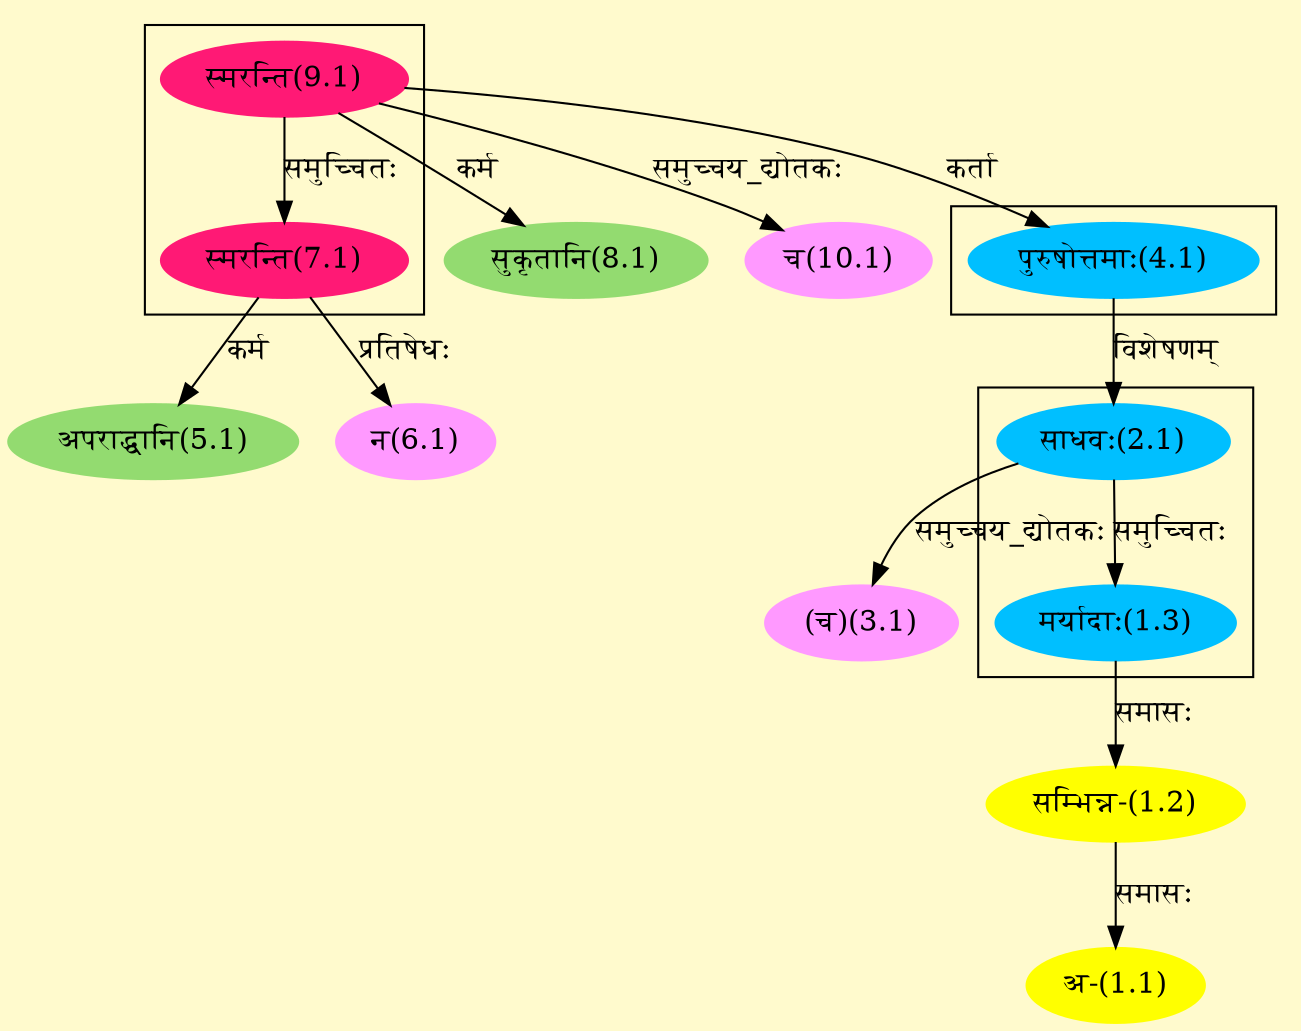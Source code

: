 digraph G{
rankdir=BT;
 compound=true;
 bgcolor="lemonchiffon1";

subgraph cluster_1{
Node1_3 [style=filled, color="#00BFFF" label = "मर्यादाः(1.3)"]
Node2_1 [style=filled, color="#00BFFF" label = "साधवः(2.1)"]

}

subgraph cluster_2{
Node2_1 [style=filled, color="#00BFFF" label = "साधवः(2.1)"]
Node4_1 [style=filled, color="#00BFFF" label = "पुरुषोत्तमाः(4.1)"]

}

subgraph cluster_3{
Node7_1 [style=filled, color="#FF1975" label = "स्मरन्ति(7.1)"]
Node9_1 [style=filled, color="#FF1975" label = "स्मरन्ति(9.1)"]

}
Node1_1 [style=filled, color="#FFFF00" label = "अ-(1.1)"]
Node1_2 [style=filled, color="#FFFF00" label = "सम्भिन्न-(1.2)"]
Node1_3 [style=filled, color="#00BFFF" label = "मर्यादाः(1.3)"]
Node3_1 [style=filled, color="#FF99FF" label = "(च)(3.1)"]
Node2_1 [style=filled, color="#00BFFF" label = "साधवः(2.1)"]
Node4_1 [style=filled, color="#00BFFF" label = "पुरुषोत्तमाः(4.1)"]
Node9_1 [style=filled, color="#FF1975" label = "स्मरन्ति(9.1)"]
Node5_1 [style=filled, color="#93DB70" label = "अपराद्धानि(5.1)"]
Node7_1 [style=filled, color="#FF1975" label = "स्मरन्ति(7.1)"]
Node6_1 [style=filled, color="#FF99FF" label = "न(6.1)"]
Node8_1 [style=filled, color="#93DB70" label = "सुकृतानि(8.1)"]
Node [style=filled, color="" label = "()"]
Node10_1 [style=filled, color="#FF99FF" label = "च(10.1)"]
/* Start of Relations section */

Node1_1 -> Node1_2 [  label="समासः"  dir="back" ]
Node1_2 -> Node1_3 [  label="समासः"  dir="back" ]
Node1_3 -> Node2_1 [  label="समुच्चितः"  dir="back" ]
Node2_1 -> Node4_1 [  label="विशेषणम्"  dir="back" ]
Node3_1 -> Node2_1 [  label="समुच्चय_द्योतकः"  dir="back" ]
Node4_1 -> Node9_1 [  label="कर्ता"  dir="back" ]
Node5_1 -> Node7_1 [  label="कर्म"  dir="back" ]
Node6_1 -> Node7_1 [  label="प्रतिषेधः"  dir="back" ]
Node7_1 -> Node9_1 [  label="समुच्चितः"  dir="back" ]
Node8_1 -> Node9_1 [  label="कर्म"  dir="back" ]
Node10_1 -> Node9_1 [  label="समुच्चय_द्योतकः"  dir="back" ]
}
